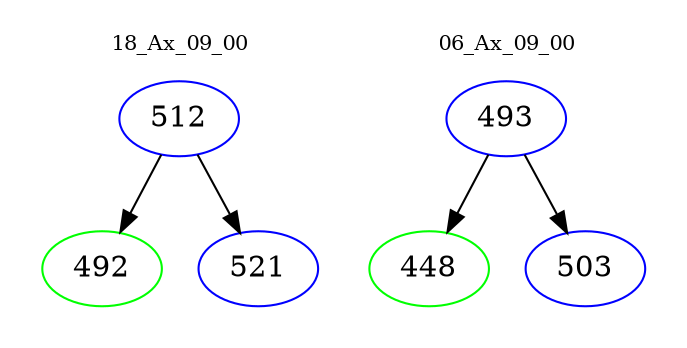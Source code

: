 digraph{
subgraph cluster_0 {
color = white
label = "18_Ax_09_00";
fontsize=10;
T0_512 [label="512", color="blue"]
T0_512 -> T0_492 [color="black"]
T0_492 [label="492", color="green"]
T0_512 -> T0_521 [color="black"]
T0_521 [label="521", color="blue"]
}
subgraph cluster_1 {
color = white
label = "06_Ax_09_00";
fontsize=10;
T1_493 [label="493", color="blue"]
T1_493 -> T1_448 [color="black"]
T1_448 [label="448", color="green"]
T1_493 -> T1_503 [color="black"]
T1_503 [label="503", color="blue"]
}
}
